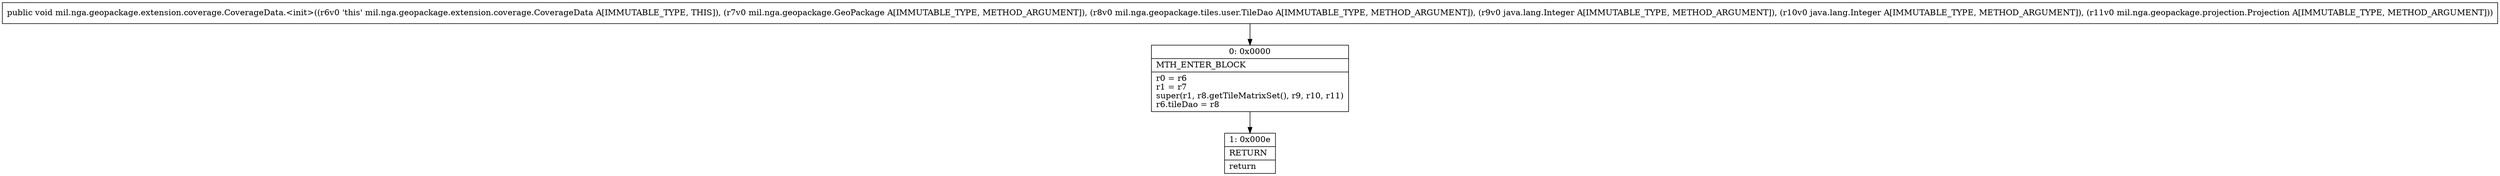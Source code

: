 digraph "CFG formil.nga.geopackage.extension.coverage.CoverageData.\<init\>(Lmil\/nga\/geopackage\/GeoPackage;Lmil\/nga\/geopackage\/tiles\/user\/TileDao;Ljava\/lang\/Integer;Ljava\/lang\/Integer;Lmil\/nga\/geopackage\/projection\/Projection;)V" {
Node_0 [shape=record,label="{0\:\ 0x0000|MTH_ENTER_BLOCK\l|r0 = r6\lr1 = r7\lsuper(r1, r8.getTileMatrixSet(), r9, r10, r11)\lr6.tileDao = r8\l}"];
Node_1 [shape=record,label="{1\:\ 0x000e|RETURN\l|return\l}"];
MethodNode[shape=record,label="{public void mil.nga.geopackage.extension.coverage.CoverageData.\<init\>((r6v0 'this' mil.nga.geopackage.extension.coverage.CoverageData A[IMMUTABLE_TYPE, THIS]), (r7v0 mil.nga.geopackage.GeoPackage A[IMMUTABLE_TYPE, METHOD_ARGUMENT]), (r8v0 mil.nga.geopackage.tiles.user.TileDao A[IMMUTABLE_TYPE, METHOD_ARGUMENT]), (r9v0 java.lang.Integer A[IMMUTABLE_TYPE, METHOD_ARGUMENT]), (r10v0 java.lang.Integer A[IMMUTABLE_TYPE, METHOD_ARGUMENT]), (r11v0 mil.nga.geopackage.projection.Projection A[IMMUTABLE_TYPE, METHOD_ARGUMENT])) }"];
MethodNode -> Node_0;
Node_0 -> Node_1;
}

